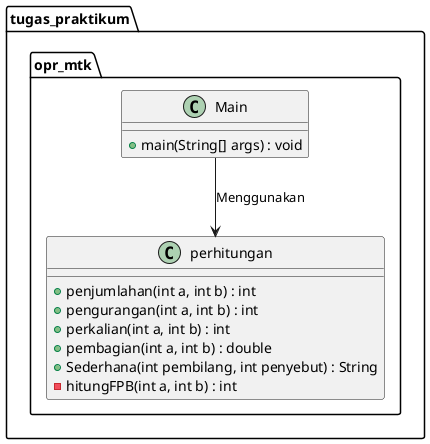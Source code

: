 @startuml
package "tugas_praktikum.opr_mtk" {
    class Main {
        +main(String[] args) : void
    }

    ' Class perhitungan
    class perhitungan {
        +penjumlahan(int a, int b) : int
        +pengurangan(int a, int b) : int
        +perkalian(int a, int b) : int
        +pembagian(int a, int b) : double
        +Sederhana(int pembilang, int penyebut) : String
        -hitungFPB(int a, int b) : int
    }

    ' Relationships
    Main --> perhitungan : Menggunakan
}
@enduml